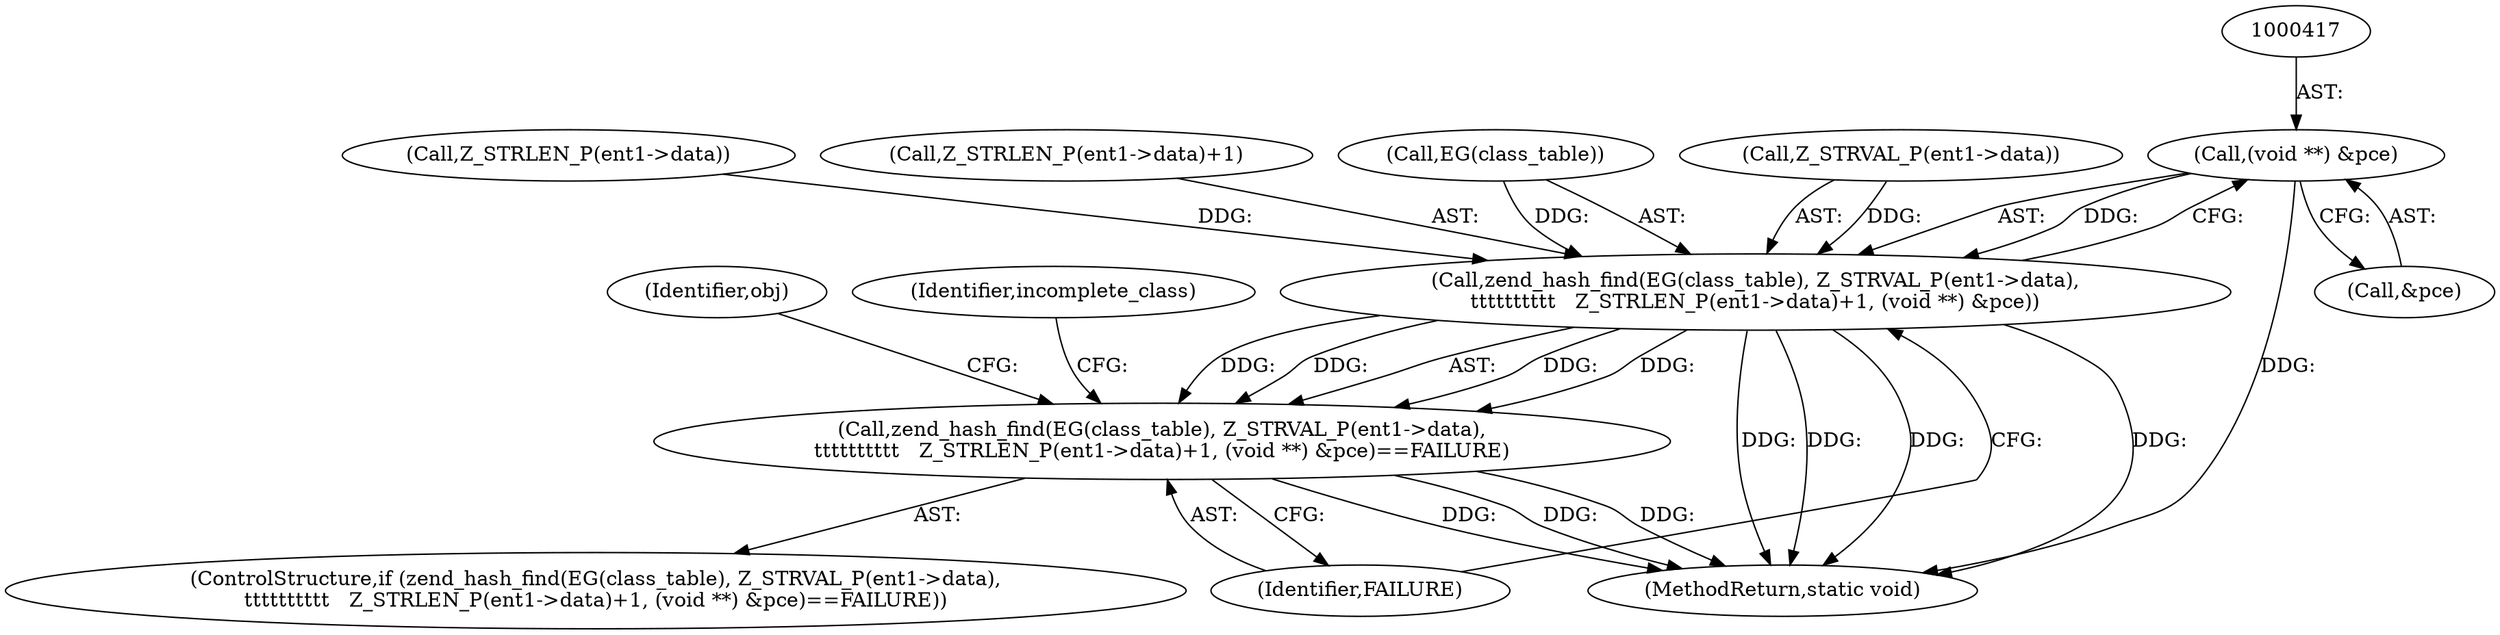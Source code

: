 digraph "0_php-src_698a691724c0a949295991e5df091ce16f899e02?w=1@pointer" {
"1000416" [label="(Call,(void **) &pce)"];
"1000403" [label="(Call,zend_hash_find(EG(class_table), Z_STRVAL_P(ent1->data),\n\t\t\t\t\t\t\t\t\t\t   Z_STRLEN_P(ent1->data)+1, (void **) &pce))"];
"1000402" [label="(Call,zend_hash_find(EG(class_table), Z_STRVAL_P(ent1->data),\n\t\t\t\t\t\t\t\t\t\t   Z_STRLEN_P(ent1->data)+1, (void **) &pce)==FAILURE)"];
"1000406" [label="(Call,Z_STRVAL_P(ent1->data))"];
"1000404" [label="(Call,EG(class_table))"];
"1000420" [label="(Identifier,FAILURE)"];
"1000402" [label="(Call,zend_hash_find(EG(class_table), Z_STRVAL_P(ent1->data),\n\t\t\t\t\t\t\t\t\t\t   Z_STRLEN_P(ent1->data)+1, (void **) &pce)==FAILURE)"];
"1000586" [label="(MethodReturn,static void)"];
"1000401" [label="(ControlStructure,if (zend_hash_find(EG(class_table), Z_STRVAL_P(ent1->data),\n\t\t\t\t\t\t\t\t\t\t   Z_STRLEN_P(ent1->data)+1, (void **) &pce)==FAILURE))"];
"1000403" [label="(Call,zend_hash_find(EG(class_table), Z_STRVAL_P(ent1->data),\n\t\t\t\t\t\t\t\t\t\t   Z_STRLEN_P(ent1->data)+1, (void **) &pce))"];
"1000411" [label="(Call,Z_STRLEN_P(ent1->data))"];
"1000418" [label="(Call,&pce)"];
"1000410" [label="(Call,Z_STRLEN_P(ent1->data)+1)"];
"1000416" [label="(Call,(void **) &pce)"];
"1000430" [label="(Identifier,obj)"];
"1000423" [label="(Identifier,incomplete_class)"];
"1000416" -> "1000403"  [label="AST: "];
"1000416" -> "1000418"  [label="CFG: "];
"1000417" -> "1000416"  [label="AST: "];
"1000418" -> "1000416"  [label="AST: "];
"1000403" -> "1000416"  [label="CFG: "];
"1000416" -> "1000586"  [label="DDG: "];
"1000416" -> "1000403"  [label="DDG: "];
"1000403" -> "1000402"  [label="AST: "];
"1000404" -> "1000403"  [label="AST: "];
"1000406" -> "1000403"  [label="AST: "];
"1000410" -> "1000403"  [label="AST: "];
"1000420" -> "1000403"  [label="CFG: "];
"1000403" -> "1000586"  [label="DDG: "];
"1000403" -> "1000586"  [label="DDG: "];
"1000403" -> "1000586"  [label="DDG: "];
"1000403" -> "1000586"  [label="DDG: "];
"1000403" -> "1000402"  [label="DDG: "];
"1000403" -> "1000402"  [label="DDG: "];
"1000403" -> "1000402"  [label="DDG: "];
"1000403" -> "1000402"  [label="DDG: "];
"1000404" -> "1000403"  [label="DDG: "];
"1000406" -> "1000403"  [label="DDG: "];
"1000411" -> "1000403"  [label="DDG: "];
"1000402" -> "1000401"  [label="AST: "];
"1000402" -> "1000420"  [label="CFG: "];
"1000420" -> "1000402"  [label="AST: "];
"1000423" -> "1000402"  [label="CFG: "];
"1000430" -> "1000402"  [label="CFG: "];
"1000402" -> "1000586"  [label="DDG: "];
"1000402" -> "1000586"  [label="DDG: "];
"1000402" -> "1000586"  [label="DDG: "];
}
